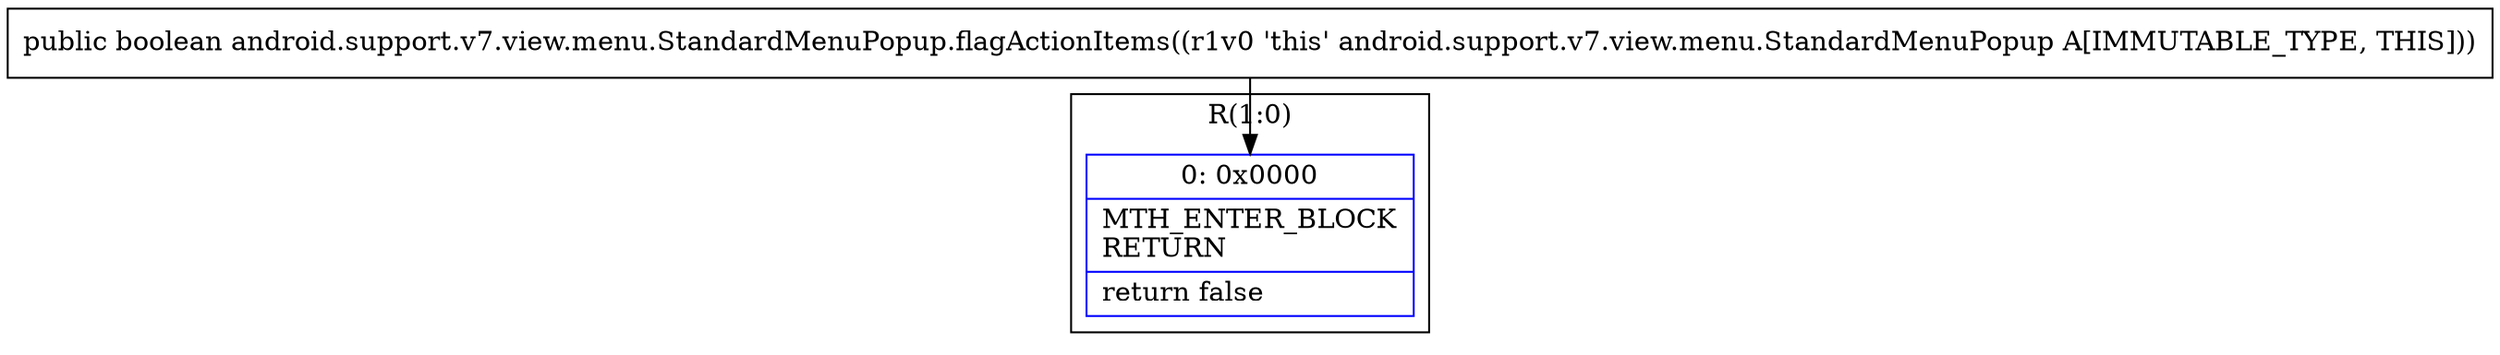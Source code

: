 digraph "CFG forandroid.support.v7.view.menu.StandardMenuPopup.flagActionItems()Z" {
subgraph cluster_Region_1940738176 {
label = "R(1:0)";
node [shape=record,color=blue];
Node_0 [shape=record,label="{0\:\ 0x0000|MTH_ENTER_BLOCK\lRETURN\l|return false\l}"];
}
MethodNode[shape=record,label="{public boolean android.support.v7.view.menu.StandardMenuPopup.flagActionItems((r1v0 'this' android.support.v7.view.menu.StandardMenuPopup A[IMMUTABLE_TYPE, THIS])) }"];
MethodNode -> Node_0;
}


